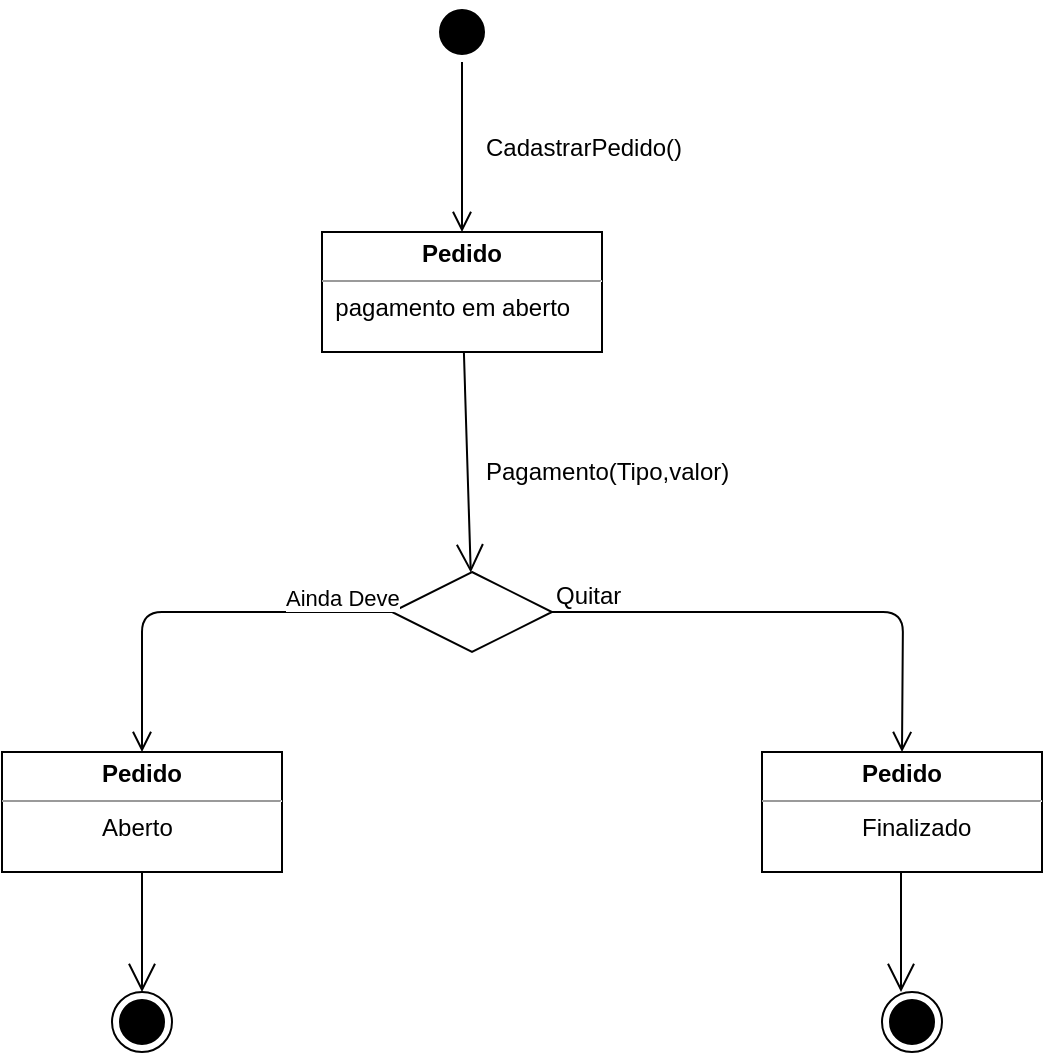 <mxfile version="11.3.0" type="device" pages="1"><diagram id="AUReQ0FRjF_uHaw-i8a4" name="Page-1"><mxGraphModel dx="854" dy="496" grid="1" gridSize="10" guides="1" tooltips="1" connect="1" arrows="1" fold="1" page="1" pageScale="1" pageWidth="827" pageHeight="1169" math="0" shadow="0"><root><mxCell id="0"/><mxCell id="1" parent="0"/><mxCell id="sQbvPf7gDoyYZ5n9U60u-1" value="&lt;p style=&quot;margin: 0px ; margin-top: 4px ; text-align: center&quot;&gt;&lt;b&gt;Pedido&lt;/b&gt;&lt;/p&gt;&lt;hr size=&quot;1&quot;&gt;&amp;nbsp; pagamento em aberto&lt;div style=&quot;height: 2px&quot;&gt;&amp;nbsp; &amp;nbsp; &amp;nbsp; &amp;nbsp; &amp;nbsp; &amp;nbsp;&amp;nbsp;&lt;/div&gt;" style="verticalAlign=top;align=left;overflow=fill;fontSize=12;fontFamily=Helvetica;html=1;strokeColor=#000000;" vertex="1" parent="1"><mxGeometry x="210" y="150" width="140" height="60" as="geometry"/></mxCell><mxCell id="sQbvPf7gDoyYZ5n9U60u-2" value="" style="ellipse;html=1;shape=startState;fillColor=#000000;strokeColor=#000000;" vertex="1" parent="1"><mxGeometry x="265" y="35" width="30" height="30" as="geometry"/></mxCell><mxCell id="sQbvPf7gDoyYZ5n9U60u-3" value="" style="edgeStyle=orthogonalEdgeStyle;html=1;verticalAlign=bottom;endArrow=open;endSize=8;strokeColor=#000000;" edge="1" source="sQbvPf7gDoyYZ5n9U60u-2" parent="1" target="sQbvPf7gDoyYZ5n9U60u-1"><mxGeometry relative="1" as="geometry"><mxPoint x="285" y="140" as="targetPoint"/></mxGeometry></mxCell><mxCell id="sQbvPf7gDoyYZ5n9U60u-4" value="" style="endArrow=open;endFill=1;endSize=12;html=1;strokeColor=#000000;" edge="1" parent="1" source="sQbvPf7gDoyYZ5n9U60u-1" target="sQbvPf7gDoyYZ5n9U60u-11"><mxGeometry width="160" relative="1" as="geometry"><mxPoint x="210" y="290" as="sourcePoint"/><mxPoint x="370" y="290" as="targetPoint"/></mxGeometry></mxCell><mxCell id="sQbvPf7gDoyYZ5n9U60u-5" value="&lt;p style=&quot;margin: 0px ; margin-top: 4px ; text-align: center&quot;&gt;&lt;b&gt;Pedido&lt;/b&gt;&lt;/p&gt;&lt;hr size=&quot;1&quot;&gt;&lt;div style=&quot;height: 2px&quot;&gt;&amp;nbsp; &amp;nbsp; &amp;nbsp; &amp;nbsp; &amp;nbsp; &amp;nbsp; &amp;nbsp; &amp;nbsp;Aberto&lt;/div&gt;" style="verticalAlign=top;align=left;overflow=fill;fontSize=12;fontFamily=Helvetica;html=1;strokeColor=#000000;" vertex="1" parent="1"><mxGeometry x="50" y="410" width="140" height="60" as="geometry"/></mxCell><mxCell id="sQbvPf7gDoyYZ5n9U60u-6" value="" style="ellipse;html=1;shape=endState;fillColor=#000000;strokeColor=#000000;" vertex="1" parent="1"><mxGeometry x="105" y="530" width="30" height="30" as="geometry"/></mxCell><mxCell id="sQbvPf7gDoyYZ5n9U60u-8" value="" style="endArrow=open;endFill=1;endSize=12;html=1;strokeColor=#000000;" edge="1" parent="1" source="sQbvPf7gDoyYZ5n9U60u-5" target="sQbvPf7gDoyYZ5n9U60u-6"><mxGeometry width="160" relative="1" as="geometry"><mxPoint x="480" y="470" as="sourcePoint"/><mxPoint x="480" y="580" as="targetPoint"/></mxGeometry></mxCell><mxCell id="sQbvPf7gDoyYZ5n9U60u-9" value="CadastrarPedido()" style="text;html=1;resizable=0;points=[];autosize=1;align=left;verticalAlign=top;spacingTop=-4;" vertex="1" parent="1"><mxGeometry x="290" y="97.5" width="110" height="20" as="geometry"/></mxCell><mxCell id="sQbvPf7gDoyYZ5n9U60u-10" value="Pagamento(Tipo,valor)" style="text;html=1;resizable=0;points=[];autosize=1;align=left;verticalAlign=top;spacingTop=-4;" vertex="1" parent="1"><mxGeometry x="290" y="260" width="140" height="20" as="geometry"/></mxCell><mxCell id="sQbvPf7gDoyYZ5n9U60u-11" value="" style="rhombus;whiteSpace=wrap;html=1;" vertex="1" parent="1"><mxGeometry x="245" y="320" width="80" height="40" as="geometry"/></mxCell><mxCell id="sQbvPf7gDoyYZ5n9U60u-12" value="" style="edgeStyle=orthogonalEdgeStyle;html=1;align=left;verticalAlign=bottom;endArrow=open;endSize=8;strokeColor=#000000;" edge="1" source="sQbvPf7gDoyYZ5n9U60u-11" parent="1"><mxGeometry x="-0.714" y="10" relative="1" as="geometry"><mxPoint x="500" y="410" as="targetPoint"/><mxPoint as="offset"/></mxGeometry></mxCell><mxCell id="sQbvPf7gDoyYZ5n9U60u-13" value="Ainda Deve" style="edgeStyle=orthogonalEdgeStyle;html=1;align=left;verticalAlign=top;endArrow=open;endSize=8;strokeColor=#000000;exitX=0;exitY=0.5;exitDx=0;exitDy=0;" edge="1" source="sQbvPf7gDoyYZ5n9U60u-11" parent="1"><mxGeometry x="-0.436" y="-20" relative="1" as="geometry"><mxPoint x="120" y="410" as="targetPoint"/><Array as="points"><mxPoint x="210" y="340"/><mxPoint x="210" y="340"/></Array><mxPoint as="offset"/></mxGeometry></mxCell><mxCell id="sQbvPf7gDoyYZ5n9U60u-14" value="Quitar" style="text;html=1;resizable=0;points=[];autosize=1;align=left;verticalAlign=top;spacingTop=-4;" vertex="1" parent="1"><mxGeometry x="325" y="322" width="50" height="20" as="geometry"/></mxCell><mxCell id="sQbvPf7gDoyYZ5n9U60u-15" value="&lt;p style=&quot;margin: 0px ; margin-top: 4px ; text-align: center&quot;&gt;&lt;b&gt;Pedido&lt;/b&gt;&lt;/p&gt;&lt;hr size=&quot;1&quot;&gt;&lt;div style=&quot;height: 2px&quot;&gt;&amp;nbsp; &amp;nbsp; &amp;nbsp; &amp;nbsp; &amp;nbsp; &amp;nbsp; &amp;nbsp; &amp;nbsp;Finalizado&lt;/div&gt;" style="verticalAlign=top;align=left;overflow=fill;fontSize=12;fontFamily=Helvetica;html=1;strokeColor=#000000;" vertex="1" parent="1"><mxGeometry x="430" y="410" width="140" height="60" as="geometry"/></mxCell><mxCell id="sQbvPf7gDoyYZ5n9U60u-16" value="" style="endArrow=open;endFill=1;endSize=12;html=1;strokeColor=#000000;" edge="1" parent="1"><mxGeometry width="160" relative="1" as="geometry"><mxPoint x="499.5" y="470" as="sourcePoint"/><mxPoint x="499.5" y="530" as="targetPoint"/></mxGeometry></mxCell><mxCell id="sQbvPf7gDoyYZ5n9U60u-17" value="" style="ellipse;html=1;shape=endState;fillColor=#000000;strokeColor=#000000;" vertex="1" parent="1"><mxGeometry x="490" y="530" width="30" height="30" as="geometry"/></mxCell></root></mxGraphModel></diagram></mxfile>